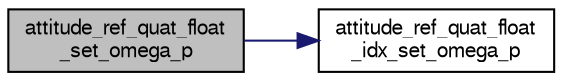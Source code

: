 digraph "attitude_ref_quat_float_set_omega_p"
{
  edge [fontname="FreeSans",fontsize="10",labelfontname="FreeSans",labelfontsize="10"];
  node [fontname="FreeSans",fontsize="10",shape=record];
  rankdir="LR";
  Node1 [label="attitude_ref_quat_float\l_set_omega_p",height=0.2,width=0.4,color="black", fillcolor="grey75", style="filled", fontcolor="black"];
  Node1 -> Node2 [color="midnightblue",fontsize="10",style="solid",fontname="FreeSans"];
  Node2 [label="attitude_ref_quat_float\l_idx_set_omega_p",height=0.2,width=0.4,color="black", fillcolor="white", style="filled",URL="$stabilization__attitude__ref__quat__float_8c.html#a62d305e55fd4d335266cf18cb5af6525"];
}
